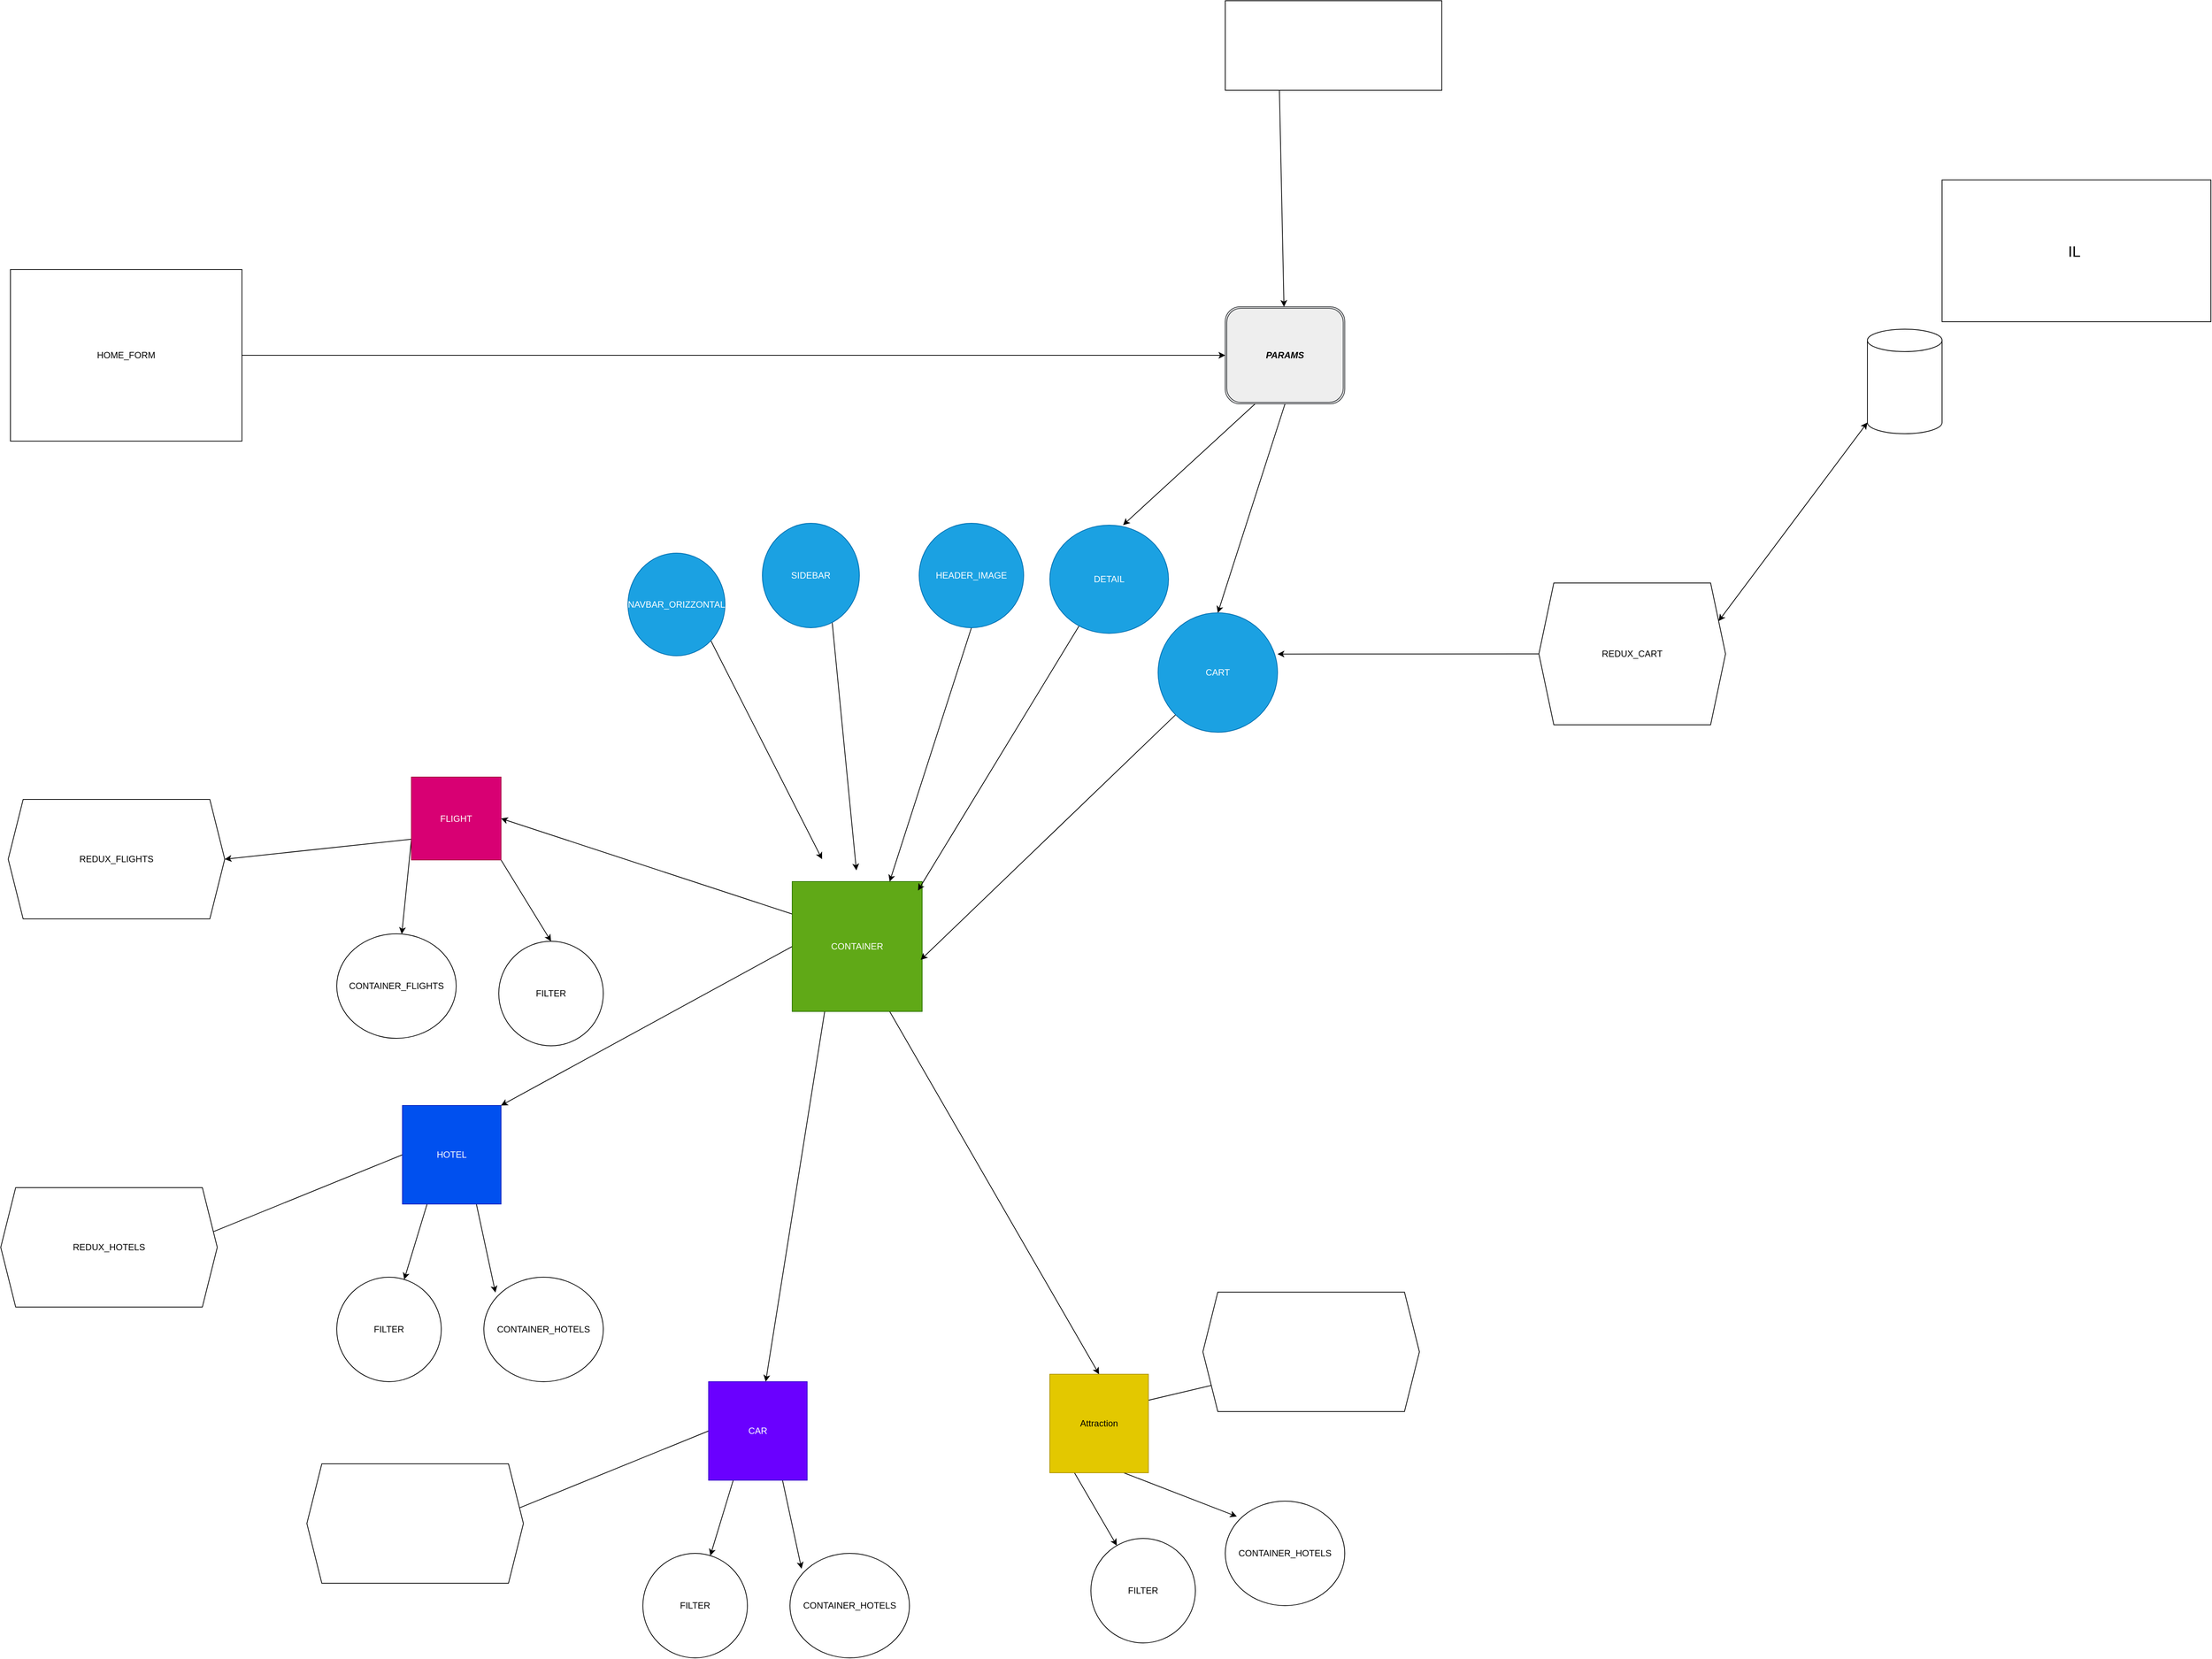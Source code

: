 <mxfile>
    <diagram id="ZEUy4NrtrNyjg3-_j724" name="Pagina-1">
        <mxGraphModel dx="2794" dy="4064" grid="1" gridSize="10" guides="1" tooltips="1" connect="1" arrows="1" fold="1" page="1" pageScale="1" pageWidth="827" pageHeight="1169" math="0" shadow="0">
            <root>
                <mxCell id="0"/>
                <mxCell id="1" parent="0"/>
                <mxCell id="36" style="edgeStyle=none;html=1;exitX=0.25;exitY=1;exitDx=0;exitDy=0;" parent="1" source="26" target="31" edge="1">
                    <mxGeometry relative="1" as="geometry"/>
                </mxCell>
                <mxCell id="55" style="edgeStyle=none;html=1;exitX=0.75;exitY=1;exitDx=0;exitDy=0;entryX=0.097;entryY=0.147;entryDx=0;entryDy=0;entryPerimeter=0;" parent="1" source="26" target="54" edge="1">
                    <mxGeometry relative="1" as="geometry"/>
                </mxCell>
                <mxCell id="86" style="edgeStyle=none;html=1;exitX=0;exitY=0.5;exitDx=0;exitDy=0;entryX=0.952;entryY=0.391;entryDx=0;entryDy=0;entryPerimeter=0;fontColor=#FFFFFF;" parent="1" source="26" target="58" edge="1">
                    <mxGeometry relative="1" as="geometry"/>
                </mxCell>
                <mxCell id="26" value="HOTEL" style="whiteSpace=wrap;html=1;aspect=fixed;fillColor=#0050ef;fontColor=#ffffff;strokeColor=#001DBC;" parent="1" vertex="1">
                    <mxGeometry x="-612" y="-1280" width="132" height="132" as="geometry"/>
                </mxCell>
                <mxCell id="46" style="edgeStyle=none;html=1;exitX=0;exitY=0.25;exitDx=0;exitDy=0;entryX=1;entryY=0.5;entryDx=0;entryDy=0;" parent="1" source="27" target="38" edge="1">
                    <mxGeometry relative="1" as="geometry"/>
                </mxCell>
                <mxCell id="47" style="edgeStyle=none;html=1;exitX=0;exitY=0.5;exitDx=0;exitDy=0;entryX=1;entryY=0;entryDx=0;entryDy=0;" parent="1" source="27" target="26" edge="1">
                    <mxGeometry relative="1" as="geometry">
                        <mxPoint x="-480" y="-1250" as="targetPoint"/>
                    </mxGeometry>
                </mxCell>
                <mxCell id="94" style="edgeStyle=none;html=1;exitX=0.25;exitY=1;exitDx=0;exitDy=0;fontColor=#FFFFFF;" parent="1" source="27" target="90" edge="1">
                    <mxGeometry relative="1" as="geometry"/>
                </mxCell>
                <mxCell id="102" style="edgeStyle=none;html=1;exitX=0.75;exitY=1;exitDx=0;exitDy=0;entryX=0.5;entryY=0;entryDx=0;entryDy=0;fontColor=#FFFFFF;" parent="1" source="27" target="98" edge="1">
                    <mxGeometry relative="1" as="geometry"/>
                </mxCell>
                <mxCell id="27" value="CONTAINER" style="whiteSpace=wrap;html=1;aspect=fixed;fillColor=#60a917;fontColor=#ffffff;strokeColor=#2D7600;" parent="1" vertex="1">
                    <mxGeometry x="-90" y="-1580" width="174" height="174" as="geometry"/>
                </mxCell>
                <mxCell id="31" value="FILTER" style="ellipse;whiteSpace=wrap;html=1;" parent="1" vertex="1">
                    <mxGeometry x="-700" y="-1050" width="140" height="140" as="geometry"/>
                </mxCell>
                <mxCell id="43" style="edgeStyle=none;html=1;exitX=0.5;exitY=1;exitDx=0;exitDy=0;entryX=0.75;entryY=0;entryDx=0;entryDy=0;" parent="1" source="34" target="27" edge="1">
                    <mxGeometry relative="1" as="geometry"/>
                </mxCell>
                <mxCell id="34" value="HEADER_IMAGE" style="ellipse;whiteSpace=wrap;html=1;fillColor=#1ba1e2;fontColor=#ffffff;strokeColor=#006EAF;" parent="1" vertex="1">
                    <mxGeometry x="80" y="-2060" width="140" height="140" as="geometry"/>
                </mxCell>
                <mxCell id="51" style="edgeStyle=none;html=1;exitX=1;exitY=1;exitDx=0;exitDy=0;entryX=0.5;entryY=0;entryDx=0;entryDy=0;" parent="1" source="38" target="50" edge="1">
                    <mxGeometry relative="1" as="geometry"/>
                </mxCell>
                <mxCell id="53" style="edgeStyle=none;html=1;exitX=0;exitY=0.75;exitDx=0;exitDy=0;" parent="1" source="38" target="52" edge="1">
                    <mxGeometry relative="1" as="geometry"/>
                </mxCell>
                <mxCell id="74" style="edgeStyle=none;html=1;exitX=0;exitY=0.75;exitDx=0;exitDy=0;entryX=1;entryY=0.5;entryDx=0;entryDy=0;fontColor=#FFFFFF;" parent="1" source="38" target="57" edge="1">
                    <mxGeometry relative="1" as="geometry"/>
                </mxCell>
                <mxCell id="38" value="FLIGHT" style="whiteSpace=wrap;html=1;fillColor=#d80073;fontColor=#ffffff;strokeColor=#A50040;" parent="1" vertex="1">
                    <mxGeometry x="-600" y="-1720" width="120" height="111" as="geometry"/>
                </mxCell>
                <mxCell id="44" style="edgeStyle=none;html=1;exitX=0.719;exitY=0.944;exitDx=0;exitDy=0;entryX=0.494;entryY=-0.086;entryDx=0;entryDy=0;exitPerimeter=0;entryPerimeter=0;" parent="1" source="41" target="27" edge="1">
                    <mxGeometry relative="1" as="geometry"/>
                </mxCell>
                <mxCell id="41" value="SIDEBAR" style="ellipse;whiteSpace=wrap;html=1;fillColor=#1ba1e2;fontColor=#ffffff;strokeColor=#006EAF;" parent="1" vertex="1">
                    <mxGeometry x="-130" y="-2060" width="130" height="140" as="geometry"/>
                </mxCell>
                <mxCell id="45" style="edgeStyle=none;html=1;exitX=1;exitY=1;exitDx=0;exitDy=0;" parent="1" source="42" edge="1">
                    <mxGeometry relative="1" as="geometry">
                        <mxPoint x="-50" y="-1610" as="targetPoint"/>
                    </mxGeometry>
                </mxCell>
                <mxCell id="42" value="NAVBAR_ORIZZONTAL" style="ellipse;whiteSpace=wrap;html=1;fillColor=#1ba1e2;fontColor=#ffffff;strokeColor=#006EAF;" parent="1" vertex="1">
                    <mxGeometry x="-310" y="-2020" width="130" height="137.5" as="geometry"/>
                </mxCell>
                <mxCell id="49" style="edgeStyle=none;html=1;exitX=0.932;exitY=0.754;exitDx=0;exitDy=0;entryX=0.968;entryY=0.069;entryDx=0;entryDy=0;entryPerimeter=0;exitPerimeter=0;" parent="1" source="48" target="27" edge="1">
                    <mxGeometry relative="1" as="geometry">
                        <Array as="points"/>
                    </mxGeometry>
                </mxCell>
                <mxCell id="48" value="DETAIL" style="ellipse;whiteSpace=wrap;html=1;fillColor=#1ba1e2;fontColor=#ffffff;strokeColor=#006EAF;direction=south;" parent="1" vertex="1">
                    <mxGeometry x="255" y="-2057.5" width="159" height="145" as="geometry"/>
                </mxCell>
                <mxCell id="50" value="FILTER" style="ellipse;whiteSpace=wrap;html=1;" parent="1" vertex="1">
                    <mxGeometry x="-483" y="-1500" width="140" height="140" as="geometry"/>
                </mxCell>
                <mxCell id="52" value="CONTAINER_FLIGHTS" style="ellipse;whiteSpace=wrap;html=1;" parent="1" vertex="1">
                    <mxGeometry x="-700" y="-1510" width="160" height="140" as="geometry"/>
                </mxCell>
                <mxCell id="54" value="CONTAINER_HOTELS" style="ellipse;whiteSpace=wrap;html=1;" parent="1" vertex="1">
                    <mxGeometry x="-503" y="-1050" width="160" height="140" as="geometry"/>
                </mxCell>
                <mxCell id="57" value="REDUX_FLIGHTS" style="shape=hexagon;perimeter=hexagonPerimeter2;whiteSpace=wrap;html=1;fixedSize=1;" parent="1" vertex="1">
                    <mxGeometry x="-1140" y="-1690" width="290" height="160" as="geometry"/>
                </mxCell>
                <mxCell id="58" value="REDUX_HOTELS" style="shape=hexagon;perimeter=hexagonPerimeter2;whiteSpace=wrap;html=1;fixedSize=1;" parent="1" vertex="1">
                    <mxGeometry x="-1150" y="-1170" width="290" height="160" as="geometry"/>
                </mxCell>
                <mxCell id="73" style="edgeStyle=none;html=1;exitX=0;exitY=0.5;exitDx=0;exitDy=0;entryX=1;entryY=0.345;entryDx=0;entryDy=0;entryPerimeter=0;fontColor=#FFFFFF;" parent="1" source="59" target="70" edge="1">
                    <mxGeometry relative="1" as="geometry"/>
                </mxCell>
                <mxCell id="59" value="REDUX_CART" style="shape=hexagon;perimeter=hexagonPerimeter2;whiteSpace=wrap;html=1;fixedSize=1;" parent="1" vertex="1">
                    <mxGeometry x="910" y="-1980" width="250" height="190" as="geometry"/>
                </mxCell>
                <mxCell id="65" style="edgeStyle=none;html=1;exitX=1;exitY=0.5;exitDx=0;exitDy=0;" parent="1" source="60" target="66" edge="1">
                    <mxGeometry relative="1" as="geometry">
                        <mxPoint x="-290" y="-2690" as="targetPoint"/>
                    </mxGeometry>
                </mxCell>
                <mxCell id="60" value="HOME_FORM" style="whiteSpace=wrap;html=1;" parent="1" vertex="1">
                    <mxGeometry x="-1137" y="-2400" width="310" height="230" as="geometry"/>
                </mxCell>
                <mxCell id="69" style="edgeStyle=none;html=1;exitX=0.25;exitY=1;exitDx=0;exitDy=0;entryX=0;entryY=0.383;entryDx=0;entryDy=0;fontColor=#000000;entryPerimeter=0;" parent="1" source="66" target="48" edge="1">
                    <mxGeometry relative="1" as="geometry"/>
                </mxCell>
                <mxCell id="72" style="edgeStyle=none;html=1;exitX=0.5;exitY=1;exitDx=0;exitDy=0;entryX=0.5;entryY=0;entryDx=0;entryDy=0;fontColor=#FFFFFF;" parent="1" source="66" target="70" edge="1">
                    <mxGeometry relative="1" as="geometry"/>
                </mxCell>
                <mxCell id="66" value="&lt;font color=&quot;#000000&quot;&gt;&lt;b&gt;&lt;i&gt;PARAMS&lt;/i&gt;&lt;/b&gt;&lt;/font&gt;" style="shape=ext;double=1;rounded=1;whiteSpace=wrap;html=1;fillColor=#eeeeee;strokeColor=#36393d;" parent="1" vertex="1">
                    <mxGeometry x="490" y="-2350" width="160" height="130" as="geometry"/>
                </mxCell>
                <mxCell id="71" style="edgeStyle=none;html=1;exitX=0;exitY=1;exitDx=0;exitDy=0;entryX=0.989;entryY=0.603;entryDx=0;entryDy=0;entryPerimeter=0;fontColor=#FFFFFF;" parent="1" source="70" target="27" edge="1">
                    <mxGeometry relative="1" as="geometry"/>
                </mxCell>
                <mxCell id="70" value="&lt;font style=&quot;&quot; color=&quot;#ffffff&quot;&gt;CART&lt;/font&gt;" style="ellipse;whiteSpace=wrap;html=1;fontColor=#ffffff;fillColor=#1ba1e2;strokeColor=#006EAF;" parent="1" vertex="1">
                    <mxGeometry x="400" y="-1940" width="160" height="160" as="geometry"/>
                </mxCell>
                <mxCell id="82" style="edgeStyle=none;html=1;exitX=0.25;exitY=1;exitDx=0;exitDy=0;fontColor=#FFFFFF;" parent="1" source="77" target="66" edge="1">
                    <mxGeometry relative="1" as="geometry"/>
                </mxCell>
                <mxCell id="77" value="&lt;div style=&quot;&quot;&gt;Contiene i parametri per i voli e hotel (al momento)per le ricerhe API.Al momento nel context c'è il suo stato &quot;params&quot; che vengono salvati anche nel localStorage.&lt;/div&gt;&lt;div style=&quot;&quot;&gt;&lt;br&gt;&lt;/div&gt;&lt;div style=&quot;&quot;&gt;&lt;br&gt;&lt;/div&gt;" style="whiteSpace=wrap;html=1;labelBackgroundColor=none;fontColor=#FFFFFF;align=left;" parent="1" vertex="1">
                    <mxGeometry x="490" y="-2760" width="290" height="120" as="geometry"/>
                </mxCell>
                <mxCell id="87" style="edgeStyle=none;html=1;exitX=0.25;exitY=1;exitDx=0;exitDy=0;" parent="1" source="90" target="91" edge="1">
                    <mxGeometry relative="1" as="geometry"/>
                </mxCell>
                <mxCell id="88" style="edgeStyle=none;html=1;exitX=0.75;exitY=1;exitDx=0;exitDy=0;entryX=0.097;entryY=0.147;entryDx=0;entryDy=0;entryPerimeter=0;" parent="1" source="90" target="92" edge="1">
                    <mxGeometry relative="1" as="geometry"/>
                </mxCell>
                <mxCell id="89" style="edgeStyle=none;html=1;exitX=0;exitY=0.5;exitDx=0;exitDy=0;entryX=0.952;entryY=0.391;entryDx=0;entryDy=0;entryPerimeter=0;fontColor=#FFFFFF;" parent="1" source="90" target="93" edge="1">
                    <mxGeometry relative="1" as="geometry"/>
                </mxCell>
                <mxCell id="90" value="CAR" style="whiteSpace=wrap;html=1;aspect=fixed;fillColor=#6a00ff;fontColor=#ffffff;strokeColor=#3700CC;" parent="1" vertex="1">
                    <mxGeometry x="-202" y="-910" width="132" height="132" as="geometry"/>
                </mxCell>
                <mxCell id="91" value="FILTER" style="ellipse;whiteSpace=wrap;html=1;" parent="1" vertex="1">
                    <mxGeometry x="-290" y="-680" width="140" height="140" as="geometry"/>
                </mxCell>
                <mxCell id="92" value="CONTAINER_HOTELS" style="ellipse;whiteSpace=wrap;html=1;" parent="1" vertex="1">
                    <mxGeometry x="-93" y="-680" width="160" height="140" as="geometry"/>
                </mxCell>
                <mxCell id="93" value="" style="shape=hexagon;perimeter=hexagonPerimeter2;whiteSpace=wrap;html=1;fixedSize=1;" parent="1" vertex="1">
                    <mxGeometry x="-740" y="-800" width="290" height="160" as="geometry"/>
                </mxCell>
                <mxCell id="95" style="edgeStyle=none;html=1;exitX=0.25;exitY=1;exitDx=0;exitDy=0;" parent="1" source="98" target="99" edge="1">
                    <mxGeometry relative="1" as="geometry"/>
                </mxCell>
                <mxCell id="96" style="edgeStyle=none;html=1;exitX=0.75;exitY=1;exitDx=0;exitDy=0;entryX=0.097;entryY=0.147;entryDx=0;entryDy=0;entryPerimeter=0;" parent="1" source="98" target="100" edge="1">
                    <mxGeometry relative="1" as="geometry"/>
                </mxCell>
                <mxCell id="97" style="edgeStyle=none;html=1;exitX=0;exitY=0.5;exitDx=0;exitDy=0;entryX=0.952;entryY=0.391;entryDx=0;entryDy=0;entryPerimeter=0;fontColor=#FFFFFF;" parent="1" source="98" target="101" edge="1">
                    <mxGeometry relative="1" as="geometry"/>
                </mxCell>
                <mxCell id="98" value="Attraction" style="whiteSpace=wrap;html=1;aspect=fixed;fillColor=#e3c800;fontColor=#000000;strokeColor=#B09500;" parent="1" vertex="1">
                    <mxGeometry x="255" y="-920" width="132" height="132" as="geometry"/>
                </mxCell>
                <mxCell id="99" value="FILTER" style="ellipse;whiteSpace=wrap;html=1;" parent="1" vertex="1">
                    <mxGeometry x="310" y="-700" width="140" height="140" as="geometry"/>
                </mxCell>
                <mxCell id="100" value="CONTAINER_HOTELS" style="ellipse;whiteSpace=wrap;html=1;" parent="1" vertex="1">
                    <mxGeometry x="490" y="-750" width="160" height="140" as="geometry"/>
                </mxCell>
                <mxCell id="101" value="" style="shape=hexagon;perimeter=hexagonPerimeter2;whiteSpace=wrap;html=1;fixedSize=1;" parent="1" vertex="1">
                    <mxGeometry x="460" y="-1030" width="290" height="160" as="geometry"/>
                </mxCell>
                <mxCell id="105" value="" style="shape=cylinder3;whiteSpace=wrap;html=1;boundedLbl=1;backgroundOutline=1;size=15;" parent="1" vertex="1">
                    <mxGeometry x="1350" y="-2320" width="100" height="140" as="geometry"/>
                </mxCell>
                <mxCell id="106" value="" style="endArrow=classic;startArrow=classic;html=1;exitX=1;exitY=0.25;exitDx=0;exitDy=0;entryX=0;entryY=1;entryDx=0;entryDy=-15;entryPerimeter=0;" parent="1" source="59" target="105" edge="1">
                    <mxGeometry width="50" height="50" relative="1" as="geometry">
                        <mxPoint x="1180" y="-1940" as="sourcePoint"/>
                        <mxPoint x="1230" y="-1990" as="targetPoint"/>
                    </mxGeometry>
                </mxCell>
                <mxCell id="107" value="&lt;font style=&quot;font-size: 20px;&quot;&gt;IL&amp;nbsp;&lt;/font&gt;" style="whiteSpace=wrap;html=1;" parent="1" vertex="1">
                    <mxGeometry x="1450" y="-2520" width="360" height="190" as="geometry"/>
                </mxCell>
            </root>
        </mxGraphModel>
    </diagram>
</mxfile>